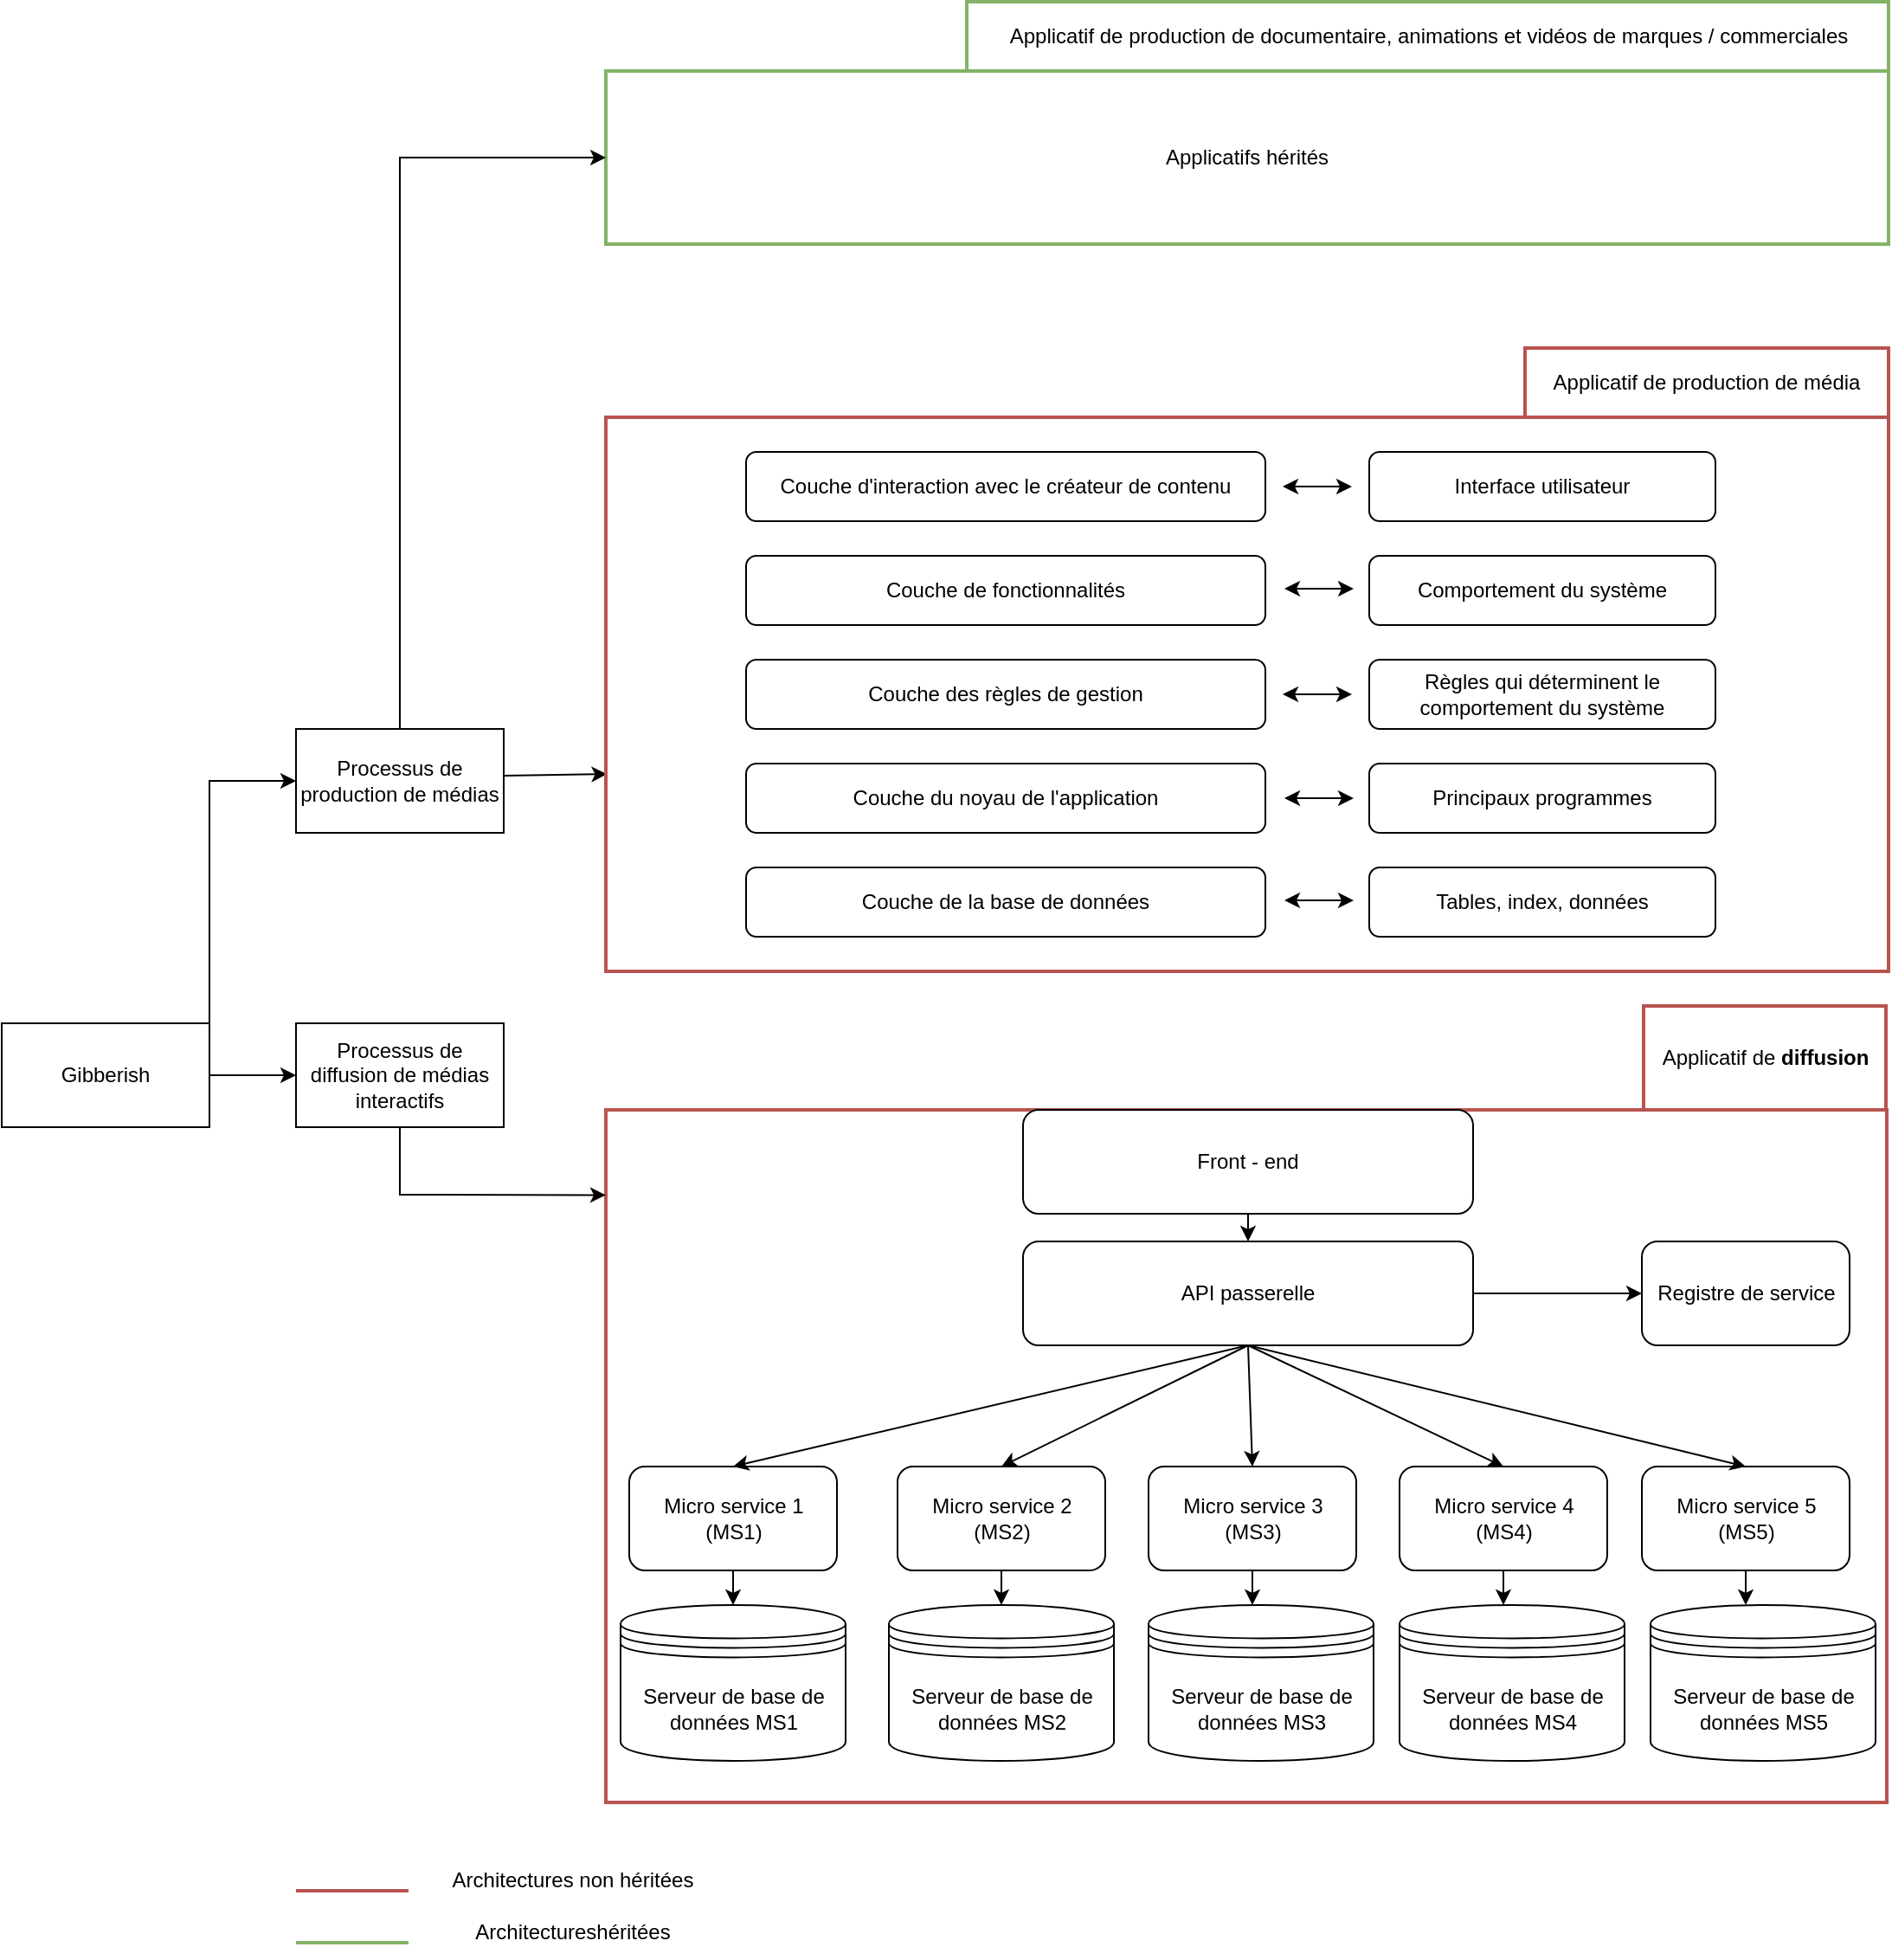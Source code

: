 <mxfile version="20.5.3" type="github">
  <diagram id="J4lTsCqaWdvs94E4tDBU" name="Page-1">
    <mxGraphModel dx="1673" dy="852" grid="1" gridSize="10" guides="1" tooltips="1" connect="1" arrows="1" fold="1" page="1" pageScale="1" pageWidth="827" pageHeight="1169" math="0" shadow="0">
      <root>
        <mxCell id="0" />
        <mxCell id="1" parent="0" />
        <mxCell id="wo86FMuEZb9ytW6Cp0ga-19" value="" style="rounded=0;whiteSpace=wrap;html=1;strokeWidth=2;fillColor=none;strokeColor=#b85450;" parent="1" vertex="1">
          <mxGeometry x="359" y="670" width="740" height="400" as="geometry" />
        </mxCell>
        <mxCell id="wo86FMuEZb9ytW6Cp0ga-26" value="Gibberish" style="rounded=0;whiteSpace=wrap;html=1;strokeWidth=1;fillColor=none;" parent="1" vertex="1">
          <mxGeometry x="10" y="620" width="120" height="60" as="geometry" />
        </mxCell>
        <mxCell id="wo86FMuEZb9ytW6Cp0ga-28" value="Processus de diffusion de médias interactifs" style="rounded=0;whiteSpace=wrap;html=1;strokeWidth=1;fillColor=none;" parent="1" vertex="1">
          <mxGeometry x="180" y="620" width="120" height="60" as="geometry" />
        </mxCell>
        <mxCell id="xsgijD-SskbSGqHChYv_-15" value="" style="endArrow=classic;html=1;rounded=0;exitX=0.5;exitY=1;exitDx=0;exitDy=0;entryX=0;entryY=0.123;entryDx=0;entryDy=0;entryPerimeter=0;" edge="1" parent="1" source="wo86FMuEZb9ytW6Cp0ga-28" target="wo86FMuEZb9ytW6Cp0ga-19">
          <mxGeometry width="50" height="50" relative="1" as="geometry">
            <mxPoint x="560" y="850" as="sourcePoint" />
            <mxPoint x="280" y="650" as="targetPoint" />
            <Array as="points">
              <mxPoint x="240" y="719" />
            </Array>
          </mxGeometry>
        </mxCell>
        <mxCell id="xsgijD-SskbSGqHChYv_-29" value="" style="endArrow=classic;html=1;rounded=0;strokeColor=#000000;exitX=1;exitY=0.5;exitDx=0;exitDy=0;entryX=0;entryY=0.5;entryDx=0;entryDy=0;" edge="1" parent="1" source="wo86FMuEZb9ytW6Cp0ga-26" target="wo86FMuEZb9ytW6Cp0ga-28">
          <mxGeometry width="50" height="50" relative="1" as="geometry">
            <mxPoint x="760" y="800" as="sourcePoint" />
            <mxPoint x="810" y="750" as="targetPoint" />
          </mxGeometry>
        </mxCell>
        <mxCell id="xsgijD-SskbSGqHChYv_-30" value="" style="endArrow=classic;html=1;rounded=0;strokeColor=#000000;exitX=1;exitY=0.5;exitDx=0;exitDy=0;entryX=0;entryY=0.5;entryDx=0;entryDy=0;" edge="1" parent="1" source="wo86FMuEZb9ytW6Cp0ga-26" target="xsgijD-SskbSGqHChYv_-33">
          <mxGeometry width="50" height="50" relative="1" as="geometry">
            <mxPoint x="760" y="660" as="sourcePoint" />
            <mxPoint x="130" y="470" as="targetPoint" />
            <Array as="points">
              <mxPoint x="130" y="480" />
            </Array>
          </mxGeometry>
        </mxCell>
        <mxCell id="xsgijD-SskbSGqHChYv_-31" value="Applicatifs hérités" style="rounded=0;whiteSpace=wrap;html=1;strokeWidth=2;fillColor=none;strokeColor=#82b366;" vertex="1" parent="1">
          <mxGeometry x="359" y="70" width="741" height="100" as="geometry" />
        </mxCell>
        <mxCell id="xsgijD-SskbSGqHChYv_-32" value="Applicatif de production de documentaire, animations et vidéos de marques / commerciales" style="rounded=0;whiteSpace=wrap;html=1;strokeWidth=2;fillColor=none;strokeColor=#82b366;" vertex="1" parent="1">
          <mxGeometry x="567.5" y="30" width="532.5" height="40" as="geometry" />
        </mxCell>
        <mxCell id="xsgijD-SskbSGqHChYv_-33" value="Processus de production de médias" style="rounded=0;whiteSpace=wrap;html=1;strokeWidth=1;fillColor=none;" vertex="1" parent="1">
          <mxGeometry x="180" y="450" width="120" height="60" as="geometry" />
        </mxCell>
        <mxCell id="xsgijD-SskbSGqHChYv_-36" value="" style="endArrow=classic;html=1;rounded=0;exitX=0.5;exitY=0;exitDx=0;exitDy=0;entryX=0;entryY=0.5;entryDx=0;entryDy=0;" edge="1" parent="1" source="xsgijD-SskbSGqHChYv_-33" target="xsgijD-SskbSGqHChYv_-31">
          <mxGeometry width="50" height="50" relative="1" as="geometry">
            <mxPoint x="300" y="480.21" as="sourcePoint" />
            <mxPoint x="360" y="479.41" as="targetPoint" />
            <Array as="points">
              <mxPoint x="240" y="120" />
            </Array>
          </mxGeometry>
        </mxCell>
        <mxCell id="xsgijD-SskbSGqHChYv_-38" value="" style="endArrow=classic;html=1;rounded=0;strokeColor=#000000;entryX=0.001;entryY=0.644;entryDx=0;entryDy=0;entryPerimeter=0;" edge="1" parent="1" target="xsgijD-SskbSGqHChYv_-39">
          <mxGeometry width="50" height="50" relative="1" as="geometry">
            <mxPoint x="300" y="477" as="sourcePoint" />
            <mxPoint x="352.5" y="482" as="targetPoint" />
          </mxGeometry>
        </mxCell>
        <mxCell id="xsgijD-SskbSGqHChYv_-39" value="" style="rounded=0;whiteSpace=wrap;html=1;strokeWidth=2;fillColor=none;strokeColor=#b85450;" vertex="1" parent="1">
          <mxGeometry x="359" y="270" width="741" height="320" as="geometry" />
        </mxCell>
        <mxCell id="xsgijD-SskbSGqHChYv_-40" value="Applicatif de production de média" style="rounded=0;whiteSpace=wrap;html=1;strokeWidth=2;fillColor=none;strokeColor=#b85450;" vertex="1" parent="1">
          <mxGeometry x="890" y="230" width="210" height="40" as="geometry" />
        </mxCell>
        <mxCell id="xsgijD-SskbSGqHChYv_-43" value="" style="group" vertex="1" connectable="0" parent="1">
          <mxGeometry x="367.5" y="670" width="730" height="376" as="geometry" />
        </mxCell>
        <mxCell id="SsCDJ0o37DeABF8u1zy4-1" value="API passerelle" style="rounded=1;whiteSpace=wrap;html=1;" parent="xsgijD-SskbSGqHChYv_-43" vertex="1">
          <mxGeometry x="232.5" y="76" width="260" height="60" as="geometry" />
        </mxCell>
        <mxCell id="SsCDJ0o37DeABF8u1zy4-2" value="Registre de service" style="rounded=1;whiteSpace=wrap;html=1;" parent="xsgijD-SskbSGqHChYv_-43" vertex="1">
          <mxGeometry x="590" y="76" width="120" height="60" as="geometry" />
        </mxCell>
        <mxCell id="SsCDJ0o37DeABF8u1zy4-5" value="&lt;div&gt;Micro service 1&lt;br&gt;(MS1)&lt;br&gt;&lt;/div&gt;" style="rounded=1;whiteSpace=wrap;html=1;" parent="xsgijD-SskbSGqHChYv_-43" vertex="1">
          <mxGeometry x="5" y="206" width="120" height="60" as="geometry" />
        </mxCell>
        <mxCell id="SsCDJ0o37DeABF8u1zy4-7" value="&lt;div&gt;Micro service 5&lt;br&gt;(MS5)&lt;br&gt;&lt;/div&gt;" style="rounded=1;whiteSpace=wrap;html=1;" parent="xsgijD-SskbSGqHChYv_-43" vertex="1">
          <mxGeometry x="590" y="206" width="120" height="60" as="geometry" />
        </mxCell>
        <mxCell id="SsCDJ0o37DeABF8u1zy4-12" value="Serveur de base de données MS1" style="shape=datastore;whiteSpace=wrap;html=1;fillColor=none;strokeColor=#000000;" parent="xsgijD-SskbSGqHChYv_-43" vertex="1">
          <mxGeometry y="286" width="130" height="90" as="geometry" />
        </mxCell>
        <mxCell id="SsCDJ0o37DeABF8u1zy4-15" value="Front - end" style="rounded=1;whiteSpace=wrap;html=1;" parent="xsgijD-SskbSGqHChYv_-43" vertex="1">
          <mxGeometry x="232.5" width="260" height="60" as="geometry" />
        </mxCell>
        <mxCell id="SsCDJ0o37DeABF8u1zy4-16" value="" style="endArrow=classic;html=1;rounded=0;entryX=0.5;entryY=0;entryDx=0;entryDy=0;exitX=0.5;exitY=1;exitDx=0;exitDy=0;" parent="xsgijD-SskbSGqHChYv_-43" source="SsCDJ0o37DeABF8u1zy4-15" target="SsCDJ0o37DeABF8u1zy4-1" edge="1">
          <mxGeometry width="50" height="50" relative="1" as="geometry">
            <mxPoint x="264" y="266" as="sourcePoint" />
            <mxPoint x="314" y="216" as="targetPoint" />
          </mxGeometry>
        </mxCell>
        <mxCell id="SsCDJ0o37DeABF8u1zy4-17" value="" style="endArrow=classic;html=1;rounded=0;entryX=0;entryY=0.5;entryDx=0;entryDy=0;exitX=1;exitY=0.5;exitDx=0;exitDy=0;" parent="xsgijD-SskbSGqHChYv_-43" source="SsCDJ0o37DeABF8u1zy4-1" target="SsCDJ0o37DeABF8u1zy4-2" edge="1">
          <mxGeometry width="50" height="50" relative="1" as="geometry">
            <mxPoint x="354" y="150.5" as="sourcePoint" />
            <mxPoint x="314" y="320.5" as="targetPoint" />
          </mxGeometry>
        </mxCell>
        <mxCell id="SsCDJ0o37DeABF8u1zy4-18" value="" style="endArrow=classic;html=1;rounded=0;entryX=0.5;entryY=0;entryDx=0;entryDy=0;exitX=0.5;exitY=1;exitDx=0;exitDy=0;" parent="xsgijD-SskbSGqHChYv_-43" source="SsCDJ0o37DeABF8u1zy4-5" target="SsCDJ0o37DeABF8u1zy4-12" edge="1">
          <mxGeometry width="50" height="50" relative="1" as="geometry">
            <mxPoint x="255" y="296" as="sourcePoint" />
            <mxPoint x="305" y="246" as="targetPoint" />
          </mxGeometry>
        </mxCell>
        <mxCell id="SsCDJ0o37DeABF8u1zy4-23" value="&lt;div&gt;Micro service 4&lt;br&gt;(MS4)&lt;br&gt;&lt;/div&gt;" style="rounded=1;whiteSpace=wrap;html=1;" parent="xsgijD-SskbSGqHChYv_-43" vertex="1">
          <mxGeometry x="450" y="206" width="120" height="60" as="geometry" />
        </mxCell>
        <mxCell id="SsCDJ0o37DeABF8u1zy4-28" value="" style="endArrow=classic;html=1;rounded=0;entryX=0.5;entryY=0;entryDx=0;entryDy=0;exitX=0.5;exitY=1;exitDx=0;exitDy=0;" parent="xsgijD-SskbSGqHChYv_-43" source="SsCDJ0o37DeABF8u1zy4-23" edge="1">
          <mxGeometry width="50" height="50" relative="1" as="geometry">
            <mxPoint x="880" y="266" as="sourcePoint" />
            <mxPoint x="510" y="286" as="targetPoint" />
          </mxGeometry>
        </mxCell>
        <mxCell id="SsCDJ0o37DeABF8u1zy4-29" value="" style="endArrow=classic;html=1;rounded=0;entryX=0.5;entryY=0;entryDx=0;entryDy=0;exitX=0.5;exitY=1;exitDx=0;exitDy=0;" parent="xsgijD-SskbSGqHChYv_-43" source="SsCDJ0o37DeABF8u1zy4-7" edge="1">
          <mxGeometry width="50" height="50" relative="1" as="geometry">
            <mxPoint x="627" y="373" as="sourcePoint" />
            <mxPoint x="650" y="286" as="targetPoint" />
          </mxGeometry>
        </mxCell>
        <mxCell id="SsCDJ0o37DeABF8u1zy4-33" value="&lt;div&gt;Micro service 2&lt;br&gt;(MS2)&lt;br&gt;&lt;/div&gt;" style="rounded=1;whiteSpace=wrap;html=1;" parent="xsgijD-SskbSGqHChYv_-43" vertex="1">
          <mxGeometry x="160" y="206" width="120" height="60" as="geometry" />
        </mxCell>
        <mxCell id="SsCDJ0o37DeABF8u1zy4-35" value="" style="endArrow=classic;html=1;rounded=0;entryX=0.5;entryY=0;entryDx=0;entryDy=0;exitX=0.5;exitY=1;exitDx=0;exitDy=0;" parent="xsgijD-SskbSGqHChYv_-43" source="SsCDJ0o37DeABF8u1zy4-33" edge="1">
          <mxGeometry width="50" height="50" relative="1" as="geometry">
            <mxPoint x="410" y="296" as="sourcePoint" />
            <mxPoint x="220" y="286" as="targetPoint" />
          </mxGeometry>
        </mxCell>
        <mxCell id="SsCDJ0o37DeABF8u1zy4-40" value="&lt;div&gt;Micro service 3&lt;br&gt;(MS3)&lt;br&gt;&lt;/div&gt;" style="rounded=1;whiteSpace=wrap;html=1;" parent="xsgijD-SskbSGqHChYv_-43" vertex="1">
          <mxGeometry x="305" y="206" width="120" height="60" as="geometry" />
        </mxCell>
        <mxCell id="SsCDJ0o37DeABF8u1zy4-42" value="" style="endArrow=classic;html=1;rounded=0;entryX=0.5;entryY=0;entryDx=0;entryDy=0;exitX=0.5;exitY=1;exitDx=0;exitDy=0;" parent="xsgijD-SskbSGqHChYv_-43" source="SsCDJ0o37DeABF8u1zy4-40" edge="1">
          <mxGeometry width="50" height="50" relative="1" as="geometry">
            <mxPoint x="555" y="296" as="sourcePoint" />
            <mxPoint x="365" y="286" as="targetPoint" />
          </mxGeometry>
        </mxCell>
        <mxCell id="SsCDJ0o37DeABF8u1zy4-48" value="" style="endArrow=classic;html=1;rounded=0;entryX=0.5;entryY=0;entryDx=0;entryDy=0;exitX=0.5;exitY=1;exitDx=0;exitDy=0;startArrow=none;" parent="xsgijD-SskbSGqHChYv_-43" target="SsCDJ0o37DeABF8u1zy4-5" edge="1">
          <mxGeometry width="50" height="50" relative="1" as="geometry">
            <mxPoint x="65" y="206" as="sourcePoint" />
            <mxPoint x="390" y="226" as="targetPoint" />
          </mxGeometry>
        </mxCell>
        <mxCell id="xsgijD-SskbSGqHChYv_-3" value="" style="endArrow=classic;html=1;rounded=0;entryX=0.5;entryY=0;entryDx=0;entryDy=0;exitX=0.5;exitY=1;exitDx=0;exitDy=0;fillColor=#e1d5e7;strokeColor=#000000;" edge="1" parent="xsgijD-SskbSGqHChYv_-43" source="SsCDJ0o37DeABF8u1zy4-1" target="SsCDJ0o37DeABF8u1zy4-5">
          <mxGeometry width="50" height="50" relative="1" as="geometry">
            <mxPoint x="190" y="126" as="sourcePoint" />
            <mxPoint x="65" y="176" as="targetPoint" />
          </mxGeometry>
        </mxCell>
        <mxCell id="xsgijD-SskbSGqHChYv_-5" value="" style="endArrow=classic;html=1;rounded=0;entryX=0.5;entryY=0;entryDx=0;entryDy=0;exitX=0.5;exitY=1;exitDx=0;exitDy=0;fillColor=#e1d5e7;strokeColor=#000000;" edge="1" parent="xsgijD-SskbSGqHChYv_-43" target="SsCDJ0o37DeABF8u1zy4-33" source="SsCDJ0o37DeABF8u1zy4-1">
          <mxGeometry width="50" height="50" relative="1" as="geometry">
            <mxPoint x="505" y="116" as="sourcePoint" />
            <mxPoint x="217.5" y="176" as="targetPoint" />
          </mxGeometry>
        </mxCell>
        <mxCell id="xsgijD-SskbSGqHChYv_-7" value="" style="endArrow=classic;html=1;rounded=0;entryX=0.5;entryY=0;entryDx=0;entryDy=0;exitX=0.5;exitY=1;exitDx=0;exitDy=0;fillColor=#e1d5e7;strokeColor=#000000;" edge="1" parent="xsgijD-SskbSGqHChYv_-43" target="SsCDJ0o37DeABF8u1zy4-40" source="SsCDJ0o37DeABF8u1zy4-1">
          <mxGeometry width="50" height="50" relative="1" as="geometry">
            <mxPoint x="660" y="126" as="sourcePoint" />
            <mxPoint x="362.5" y="176" as="targetPoint" />
          </mxGeometry>
        </mxCell>
        <mxCell id="xsgijD-SskbSGqHChYv_-9" value="" style="endArrow=classic;html=1;rounded=0;entryX=0.5;entryY=0;entryDx=0;entryDy=0;exitX=0.5;exitY=1;exitDx=0;exitDy=0;fillColor=#e1d5e7;strokeColor=#000000;" edge="1" parent="xsgijD-SskbSGqHChYv_-43" target="SsCDJ0o37DeABF8u1zy4-23" source="SsCDJ0o37DeABF8u1zy4-1">
          <mxGeometry width="50" height="50" relative="1" as="geometry">
            <mxPoint x="812" y="126" as="sourcePoint" />
            <mxPoint x="508.5" y="176" as="targetPoint" />
          </mxGeometry>
        </mxCell>
        <mxCell id="xsgijD-SskbSGqHChYv_-11" value="" style="endArrow=classic;html=1;rounded=0;entryX=0.5;entryY=0;entryDx=0;entryDy=0;exitX=0.5;exitY=1;exitDx=0;exitDy=0;fillColor=#e1d5e7;strokeColor=#000000;" edge="1" parent="xsgijD-SskbSGqHChYv_-43" target="SsCDJ0o37DeABF8u1zy4-7" source="SsCDJ0o37DeABF8u1zy4-1">
          <mxGeometry width="50" height="50" relative="1" as="geometry">
            <mxPoint x="955" y="126" as="sourcePoint" />
            <mxPoint x="650" y="176" as="targetPoint" />
            <Array as="points" />
          </mxGeometry>
        </mxCell>
        <mxCell id="xsgijD-SskbSGqHChYv_-23" value="Serveur de base de données MS2" style="shape=datastore;whiteSpace=wrap;html=1;fillColor=none;strokeColor=#000000;" vertex="1" parent="xsgijD-SskbSGqHChYv_-43">
          <mxGeometry x="155" y="286" width="130" height="90" as="geometry" />
        </mxCell>
        <mxCell id="xsgijD-SskbSGqHChYv_-24" value="Serveur de base de données MS3" style="shape=datastore;whiteSpace=wrap;html=1;fillColor=none;strokeColor=#000000;" vertex="1" parent="xsgijD-SskbSGqHChYv_-43">
          <mxGeometry x="305" y="286" width="130" height="90" as="geometry" />
        </mxCell>
        <mxCell id="xsgijD-SskbSGqHChYv_-25" value="Serveur de base de données MS4" style="shape=datastore;whiteSpace=wrap;html=1;fillColor=none;strokeColor=#000000;" vertex="1" parent="xsgijD-SskbSGqHChYv_-43">
          <mxGeometry x="450" y="286" width="130" height="90" as="geometry" />
        </mxCell>
        <mxCell id="xsgijD-SskbSGqHChYv_-26" value="Serveur de base de données MS5" style="shape=datastore;whiteSpace=wrap;html=1;fillColor=none;strokeColor=#000000;" vertex="1" parent="xsgijD-SskbSGqHChYv_-43">
          <mxGeometry x="595" y="286" width="130" height="90" as="geometry" />
        </mxCell>
        <mxCell id="wo86FMuEZb9ytW6Cp0ga-20" value="Applicatif de &lt;b&gt;diffusion&lt;/b&gt;" style="rounded=0;whiteSpace=wrap;html=1;strokeWidth=2;fillColor=none;strokeColor=#b85450;" parent="xsgijD-SskbSGqHChYv_-43" vertex="1">
          <mxGeometry x="591" y="-60" width="140" height="60" as="geometry" />
        </mxCell>
        <mxCell id="xsgijD-SskbSGqHChYv_-59" value="" style="group" vertex="1" connectable="0" parent="1">
          <mxGeometry x="440" y="290" width="560" height="280" as="geometry" />
        </mxCell>
        <mxCell id="xsgijD-SskbSGqHChYv_-44" value="Couche d&#39;interaction avec le créateur de contenu" style="rounded=1;whiteSpace=wrap;html=1;" vertex="1" parent="xsgijD-SskbSGqHChYv_-59">
          <mxGeometry width="300" height="40" as="geometry" />
        </mxCell>
        <mxCell id="xsgijD-SskbSGqHChYv_-45" value="" style="endArrow=classic;startArrow=classic;html=1;rounded=0;" edge="1" parent="xsgijD-SskbSGqHChYv_-59">
          <mxGeometry width="50" height="50" relative="1" as="geometry">
            <mxPoint x="310" y="20" as="sourcePoint" />
            <mxPoint x="350" y="20" as="targetPoint" />
          </mxGeometry>
        </mxCell>
        <mxCell id="xsgijD-SskbSGqHChYv_-46" value="Interface utilisateur" style="rounded=1;whiteSpace=wrap;html=1;" vertex="1" parent="xsgijD-SskbSGqHChYv_-59">
          <mxGeometry x="360" width="200" height="40" as="geometry" />
        </mxCell>
        <mxCell id="xsgijD-SskbSGqHChYv_-47" value="Comportement du système" style="rounded=1;whiteSpace=wrap;html=1;" vertex="1" parent="xsgijD-SskbSGqHChYv_-59">
          <mxGeometry x="360" y="60" width="200" height="40" as="geometry" />
        </mxCell>
        <mxCell id="xsgijD-SskbSGqHChYv_-48" value="" style="endArrow=classic;startArrow=classic;html=1;rounded=0;" edge="1" parent="xsgijD-SskbSGqHChYv_-59">
          <mxGeometry width="50" height="50" relative="1" as="geometry">
            <mxPoint x="311" y="79" as="sourcePoint" />
            <mxPoint x="351" y="79" as="targetPoint" />
          </mxGeometry>
        </mxCell>
        <mxCell id="xsgijD-SskbSGqHChYv_-49" value="Couche de fonctionnalités" style="rounded=1;whiteSpace=wrap;html=1;" vertex="1" parent="xsgijD-SskbSGqHChYv_-59">
          <mxGeometry y="60" width="300" height="40" as="geometry" />
        </mxCell>
        <mxCell id="xsgijD-SskbSGqHChYv_-50" value="Couche des règles de gestion" style="rounded=1;whiteSpace=wrap;html=1;" vertex="1" parent="xsgijD-SskbSGqHChYv_-59">
          <mxGeometry y="120" width="300" height="40" as="geometry" />
        </mxCell>
        <mxCell id="xsgijD-SskbSGqHChYv_-51" value="" style="endArrow=classic;startArrow=classic;html=1;rounded=0;" edge="1" parent="xsgijD-SskbSGqHChYv_-59">
          <mxGeometry width="50" height="50" relative="1" as="geometry">
            <mxPoint x="310" y="140" as="sourcePoint" />
            <mxPoint x="350" y="140" as="targetPoint" />
          </mxGeometry>
        </mxCell>
        <mxCell id="xsgijD-SskbSGqHChYv_-52" value="Règles qui déterminent le comportement du système" style="rounded=1;whiteSpace=wrap;html=1;" vertex="1" parent="xsgijD-SskbSGqHChYv_-59">
          <mxGeometry x="360" y="120" width="200" height="40" as="geometry" />
        </mxCell>
        <mxCell id="xsgijD-SskbSGqHChYv_-53" value="Principaux programmes" style="rounded=1;whiteSpace=wrap;html=1;" vertex="1" parent="xsgijD-SskbSGqHChYv_-59">
          <mxGeometry x="360" y="180" width="200" height="40" as="geometry" />
        </mxCell>
        <mxCell id="xsgijD-SskbSGqHChYv_-54" value="" style="endArrow=classic;startArrow=classic;html=1;rounded=0;" edge="1" parent="xsgijD-SskbSGqHChYv_-59">
          <mxGeometry width="50" height="50" relative="1" as="geometry">
            <mxPoint x="311" y="200" as="sourcePoint" />
            <mxPoint x="351" y="200" as="targetPoint" />
          </mxGeometry>
        </mxCell>
        <mxCell id="xsgijD-SskbSGqHChYv_-55" value="Couche du noyau de l&#39;application" style="rounded=1;whiteSpace=wrap;html=1;" vertex="1" parent="xsgijD-SskbSGqHChYv_-59">
          <mxGeometry y="180" width="300" height="40" as="geometry" />
        </mxCell>
        <mxCell id="xsgijD-SskbSGqHChYv_-56" value="Couche de la base de données" style="rounded=1;whiteSpace=wrap;html=1;" vertex="1" parent="xsgijD-SskbSGqHChYv_-59">
          <mxGeometry y="240" width="300" height="40" as="geometry" />
        </mxCell>
        <mxCell id="xsgijD-SskbSGqHChYv_-57" value="" style="endArrow=classic;startArrow=classic;html=1;rounded=0;" edge="1" parent="xsgijD-SskbSGqHChYv_-59">
          <mxGeometry width="50" height="50" relative="1" as="geometry">
            <mxPoint x="311" y="259" as="sourcePoint" />
            <mxPoint x="351" y="259" as="targetPoint" />
          </mxGeometry>
        </mxCell>
        <mxCell id="xsgijD-SskbSGqHChYv_-58" value="Tables, index, données" style="rounded=1;whiteSpace=wrap;html=1;" vertex="1" parent="xsgijD-SskbSGqHChYv_-59">
          <mxGeometry x="360" y="240" width="200" height="40" as="geometry" />
        </mxCell>
        <mxCell id="xsgijD-SskbSGqHChYv_-60" value="" style="endArrow=none;html=1;rounded=0;strokeColor=#b85450;fillColor=#f8cecc;strokeWidth=2;" edge="1" parent="1">
          <mxGeometry width="50" height="50" relative="1" as="geometry">
            <mxPoint x="180" y="1121" as="sourcePoint" />
            <mxPoint x="245" y="1121" as="targetPoint" />
          </mxGeometry>
        </mxCell>
        <mxCell id="xsgijD-SskbSGqHChYv_-61" value="Architectures non héritées" style="text;html=1;strokeColor=none;fillColor=none;align=center;verticalAlign=middle;whiteSpace=wrap;rounded=0;strokeWidth=2;" vertex="1" parent="1">
          <mxGeometry x="255" y="1100" width="170" height="30" as="geometry" />
        </mxCell>
        <mxCell id="xsgijD-SskbSGqHChYv_-77" value="" style="endArrow=none;html=1;rounded=0;strokeColor=#82b366;fillColor=#d5e8d4;strokeWidth=2;" edge="1" parent="1">
          <mxGeometry width="50" height="50" relative="1" as="geometry">
            <mxPoint x="180" y="1151" as="sourcePoint" />
            <mxPoint x="245" y="1151" as="targetPoint" />
          </mxGeometry>
        </mxCell>
        <mxCell id="xsgijD-SskbSGqHChYv_-78" value="Architectureshéritées" style="text;html=1;strokeColor=none;fillColor=none;align=center;verticalAlign=middle;whiteSpace=wrap;rounded=0;strokeWidth=2;" vertex="1" parent="1">
          <mxGeometry x="255" y="1130" width="170" height="30" as="geometry" />
        </mxCell>
      </root>
    </mxGraphModel>
  </diagram>
</mxfile>
